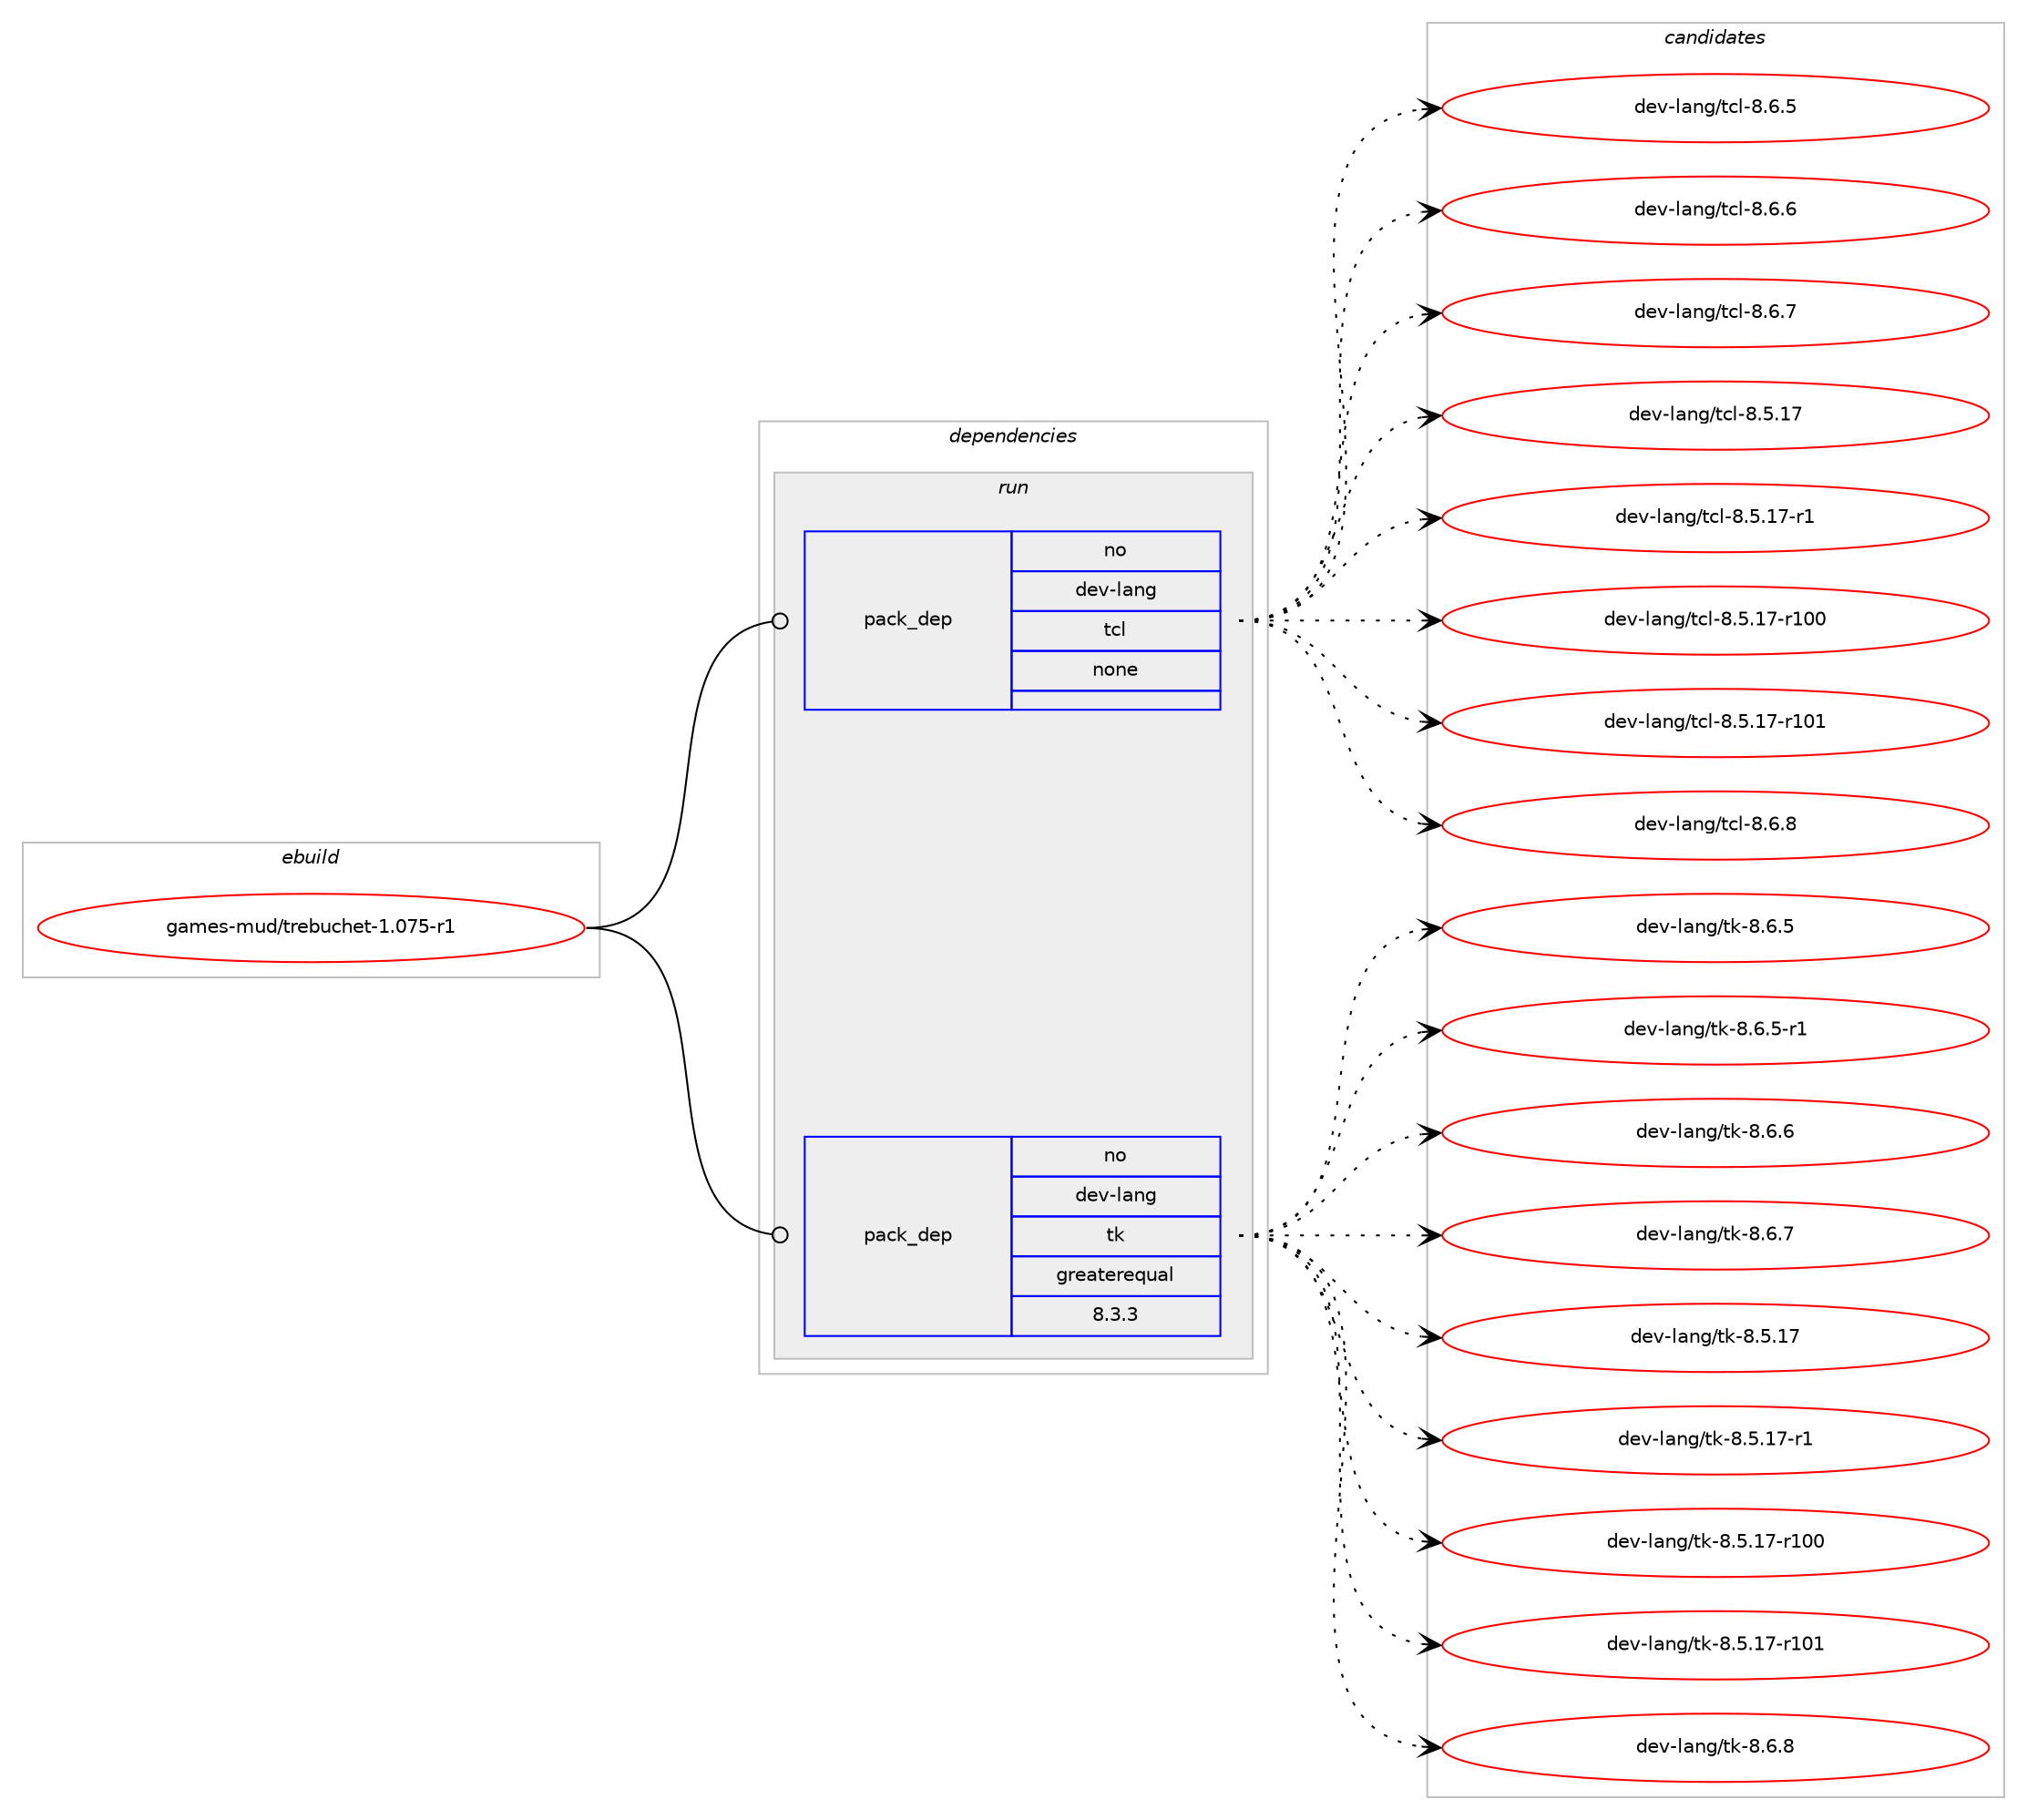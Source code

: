 digraph prolog {

# *************
# Graph options
# *************

newrank=true;
concentrate=true;
compound=true;
graph [rankdir=LR,fontname=Helvetica,fontsize=10,ranksep=1.5];#, ranksep=2.5, nodesep=0.2];
edge  [arrowhead=vee];
node  [fontname=Helvetica,fontsize=10];

# **********
# The ebuild
# **********

subgraph cluster_leftcol {
color=gray;
rank=same;
label=<<i>ebuild</i>>;
id [label="games-mud/trebuchet-1.075-r1", color=red, width=4, href="../games-mud/trebuchet-1.075-r1.svg"];
}

# ****************
# The dependencies
# ****************

subgraph cluster_midcol {
color=gray;
label=<<i>dependencies</i>>;
subgraph cluster_compile {
fillcolor="#eeeeee";
style=filled;
label=<<i>compile</i>>;
}
subgraph cluster_compileandrun {
fillcolor="#eeeeee";
style=filled;
label=<<i>compile and run</i>>;
}
subgraph cluster_run {
fillcolor="#eeeeee";
style=filled;
label=<<i>run</i>>;
subgraph pack3592 {
dependency4354 [label=<<TABLE BORDER="0" CELLBORDER="1" CELLSPACING="0" CELLPADDING="4" WIDTH="220"><TR><TD ROWSPAN="6" CELLPADDING="30">pack_dep</TD></TR><TR><TD WIDTH="110">no</TD></TR><TR><TD>dev-lang</TD></TR><TR><TD>tcl</TD></TR><TR><TD>none</TD></TR><TR><TD></TD></TR></TABLE>>, shape=none, color=blue];
}
id:e -> dependency4354:w [weight=20,style="solid",arrowhead="odot"];
subgraph pack3593 {
dependency4355 [label=<<TABLE BORDER="0" CELLBORDER="1" CELLSPACING="0" CELLPADDING="4" WIDTH="220"><TR><TD ROWSPAN="6" CELLPADDING="30">pack_dep</TD></TR><TR><TD WIDTH="110">no</TD></TR><TR><TD>dev-lang</TD></TR><TR><TD>tk</TD></TR><TR><TD>greaterequal</TD></TR><TR><TD>8.3.3</TD></TR></TABLE>>, shape=none, color=blue];
}
id:e -> dependency4355:w [weight=20,style="solid",arrowhead="odot"];
}
}

# **************
# The candidates
# **************

subgraph cluster_choices {
rank=same;
color=gray;
label=<<i>candidates</i>>;

subgraph choice3592 {
color=black;
nodesep=1;
choice10010111845108971101034711699108455646544653 [label="dev-lang/tcl-8.6.5", color=red, width=4,href="../dev-lang/tcl-8.6.5.svg"];
choice10010111845108971101034711699108455646544654 [label="dev-lang/tcl-8.6.6", color=red, width=4,href="../dev-lang/tcl-8.6.6.svg"];
choice10010111845108971101034711699108455646544655 [label="dev-lang/tcl-8.6.7", color=red, width=4,href="../dev-lang/tcl-8.6.7.svg"];
choice1001011184510897110103471169910845564653464955 [label="dev-lang/tcl-8.5.17", color=red, width=4,href="../dev-lang/tcl-8.5.17.svg"];
choice10010111845108971101034711699108455646534649554511449 [label="dev-lang/tcl-8.5.17-r1", color=red, width=4,href="../dev-lang/tcl-8.5.17-r1.svg"];
choice100101118451089711010347116991084556465346495545114494848 [label="dev-lang/tcl-8.5.17-r100", color=red, width=4,href="../dev-lang/tcl-8.5.17-r100.svg"];
choice100101118451089711010347116991084556465346495545114494849 [label="dev-lang/tcl-8.5.17-r101", color=red, width=4,href="../dev-lang/tcl-8.5.17-r101.svg"];
choice10010111845108971101034711699108455646544656 [label="dev-lang/tcl-8.6.8", color=red, width=4,href="../dev-lang/tcl-8.6.8.svg"];
dependency4354:e -> choice10010111845108971101034711699108455646544653:w [style=dotted,weight="100"];
dependency4354:e -> choice10010111845108971101034711699108455646544654:w [style=dotted,weight="100"];
dependency4354:e -> choice10010111845108971101034711699108455646544655:w [style=dotted,weight="100"];
dependency4354:e -> choice1001011184510897110103471169910845564653464955:w [style=dotted,weight="100"];
dependency4354:e -> choice10010111845108971101034711699108455646534649554511449:w [style=dotted,weight="100"];
dependency4354:e -> choice100101118451089711010347116991084556465346495545114494848:w [style=dotted,weight="100"];
dependency4354:e -> choice100101118451089711010347116991084556465346495545114494849:w [style=dotted,weight="100"];
dependency4354:e -> choice10010111845108971101034711699108455646544656:w [style=dotted,weight="100"];
}
subgraph choice3593 {
color=black;
nodesep=1;
choice100101118451089711010347116107455646544653 [label="dev-lang/tk-8.6.5", color=red, width=4,href="../dev-lang/tk-8.6.5.svg"];
choice1001011184510897110103471161074556465446534511449 [label="dev-lang/tk-8.6.5-r1", color=red, width=4,href="../dev-lang/tk-8.6.5-r1.svg"];
choice100101118451089711010347116107455646544654 [label="dev-lang/tk-8.6.6", color=red, width=4,href="../dev-lang/tk-8.6.6.svg"];
choice100101118451089711010347116107455646544655 [label="dev-lang/tk-8.6.7", color=red, width=4,href="../dev-lang/tk-8.6.7.svg"];
choice10010111845108971101034711610745564653464955 [label="dev-lang/tk-8.5.17", color=red, width=4,href="../dev-lang/tk-8.5.17.svg"];
choice100101118451089711010347116107455646534649554511449 [label="dev-lang/tk-8.5.17-r1", color=red, width=4,href="../dev-lang/tk-8.5.17-r1.svg"];
choice1001011184510897110103471161074556465346495545114494848 [label="dev-lang/tk-8.5.17-r100", color=red, width=4,href="../dev-lang/tk-8.5.17-r100.svg"];
choice1001011184510897110103471161074556465346495545114494849 [label="dev-lang/tk-8.5.17-r101", color=red, width=4,href="../dev-lang/tk-8.5.17-r101.svg"];
choice100101118451089711010347116107455646544656 [label="dev-lang/tk-8.6.8", color=red, width=4,href="../dev-lang/tk-8.6.8.svg"];
dependency4355:e -> choice100101118451089711010347116107455646544653:w [style=dotted,weight="100"];
dependency4355:e -> choice1001011184510897110103471161074556465446534511449:w [style=dotted,weight="100"];
dependency4355:e -> choice100101118451089711010347116107455646544654:w [style=dotted,weight="100"];
dependency4355:e -> choice100101118451089711010347116107455646544655:w [style=dotted,weight="100"];
dependency4355:e -> choice10010111845108971101034711610745564653464955:w [style=dotted,weight="100"];
dependency4355:e -> choice100101118451089711010347116107455646534649554511449:w [style=dotted,weight="100"];
dependency4355:e -> choice1001011184510897110103471161074556465346495545114494848:w [style=dotted,weight="100"];
dependency4355:e -> choice1001011184510897110103471161074556465346495545114494849:w [style=dotted,weight="100"];
dependency4355:e -> choice100101118451089711010347116107455646544656:w [style=dotted,weight="100"];
}
}

}

